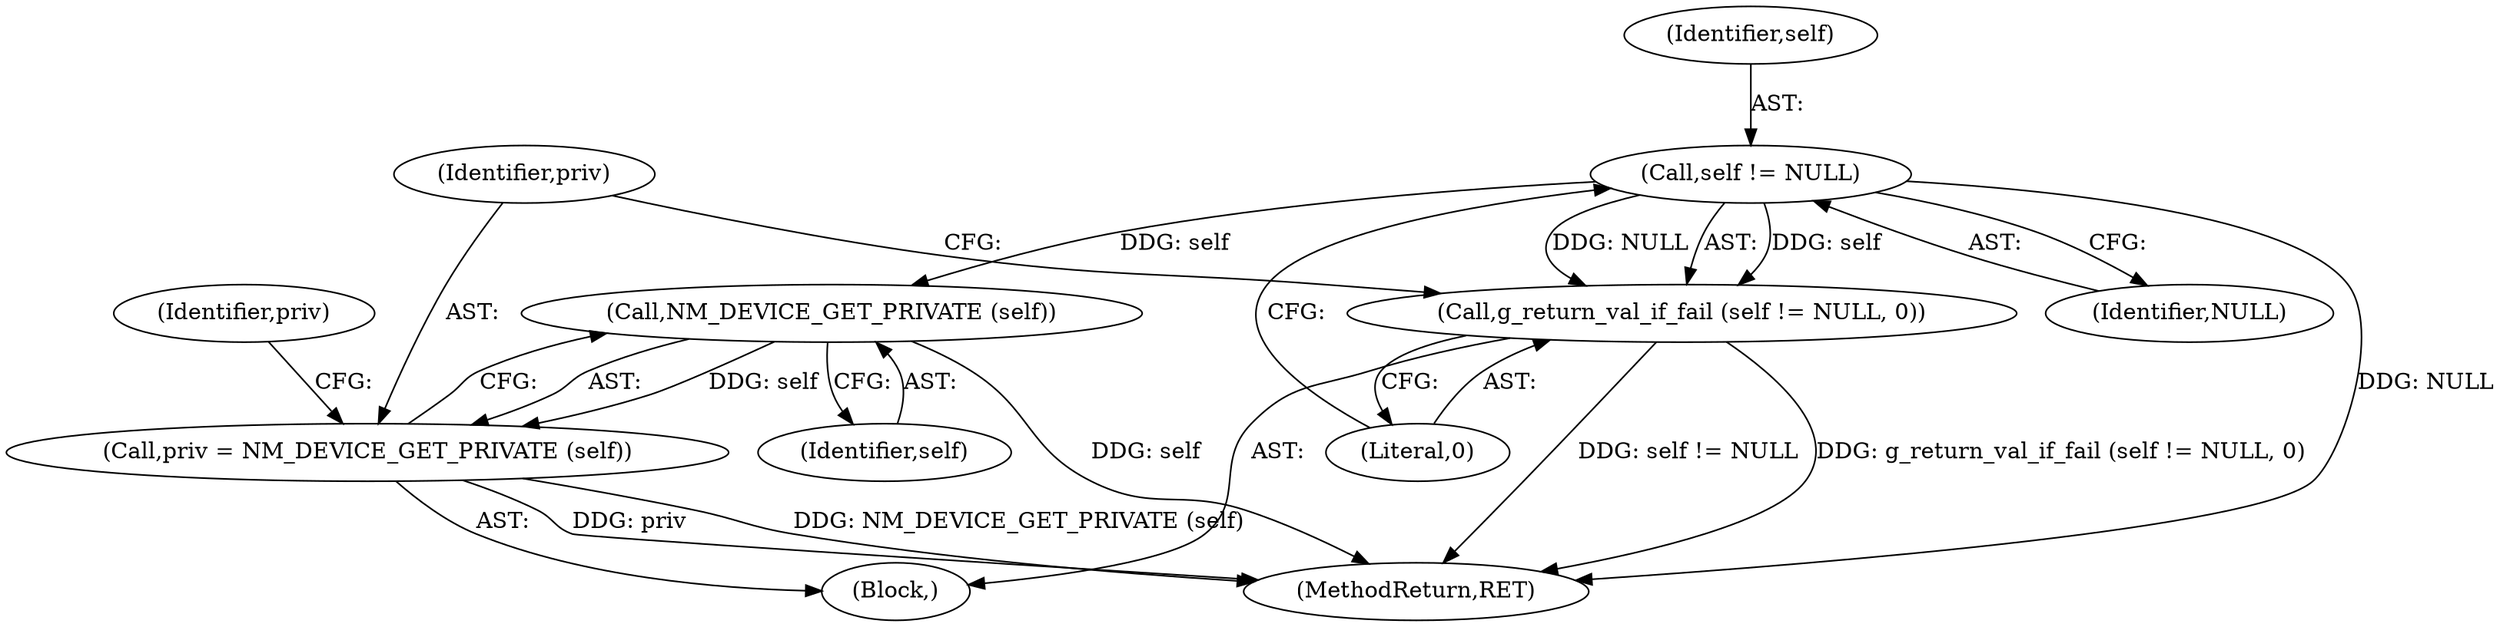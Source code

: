 digraph "0_NetworkManager_d5fc88e573fa58b93034b04d35a2454f5d28cad9@pointer" {
"1000401" [label="(Call,self != NULL)"];
"1000400" [label="(Call,g_return_val_if_fail (self != NULL, 0))"];
"1000407" [label="(Call,NM_DEVICE_GET_PRIVATE (self))"];
"1000405" [label="(Call,priv = NM_DEVICE_GET_PRIVATE (self))"];
"1000405" [label="(Call,priv = NM_DEVICE_GET_PRIVATE (self))"];
"1000407" [label="(Call,NM_DEVICE_GET_PRIVATE (self))"];
"1000404" [label="(Literal,0)"];
"1000400" [label="(Call,g_return_val_if_fail (self != NULL, 0))"];
"1000398" [label="(Block,)"];
"1007368" [label="(MethodReturn,RET)"];
"1000406" [label="(Identifier,priv)"];
"1000401" [label="(Call,self != NULL)"];
"1000412" [label="(Identifier,priv)"];
"1000408" [label="(Identifier,self)"];
"1000403" [label="(Identifier,NULL)"];
"1000402" [label="(Identifier,self)"];
"1000401" -> "1000400"  [label="AST: "];
"1000401" -> "1000403"  [label="CFG: "];
"1000402" -> "1000401"  [label="AST: "];
"1000403" -> "1000401"  [label="AST: "];
"1000404" -> "1000401"  [label="CFG: "];
"1000401" -> "1007368"  [label="DDG: NULL"];
"1000401" -> "1000400"  [label="DDG: self"];
"1000401" -> "1000400"  [label="DDG: NULL"];
"1000401" -> "1000407"  [label="DDG: self"];
"1000400" -> "1000398"  [label="AST: "];
"1000400" -> "1000404"  [label="CFG: "];
"1000404" -> "1000400"  [label="AST: "];
"1000406" -> "1000400"  [label="CFG: "];
"1000400" -> "1007368"  [label="DDG: self != NULL"];
"1000400" -> "1007368"  [label="DDG: g_return_val_if_fail (self != NULL, 0)"];
"1000407" -> "1000405"  [label="AST: "];
"1000407" -> "1000408"  [label="CFG: "];
"1000408" -> "1000407"  [label="AST: "];
"1000405" -> "1000407"  [label="CFG: "];
"1000407" -> "1007368"  [label="DDG: self"];
"1000407" -> "1000405"  [label="DDG: self"];
"1000405" -> "1000398"  [label="AST: "];
"1000406" -> "1000405"  [label="AST: "];
"1000412" -> "1000405"  [label="CFG: "];
"1000405" -> "1007368"  [label="DDG: NM_DEVICE_GET_PRIVATE (self)"];
"1000405" -> "1007368"  [label="DDG: priv"];
}

